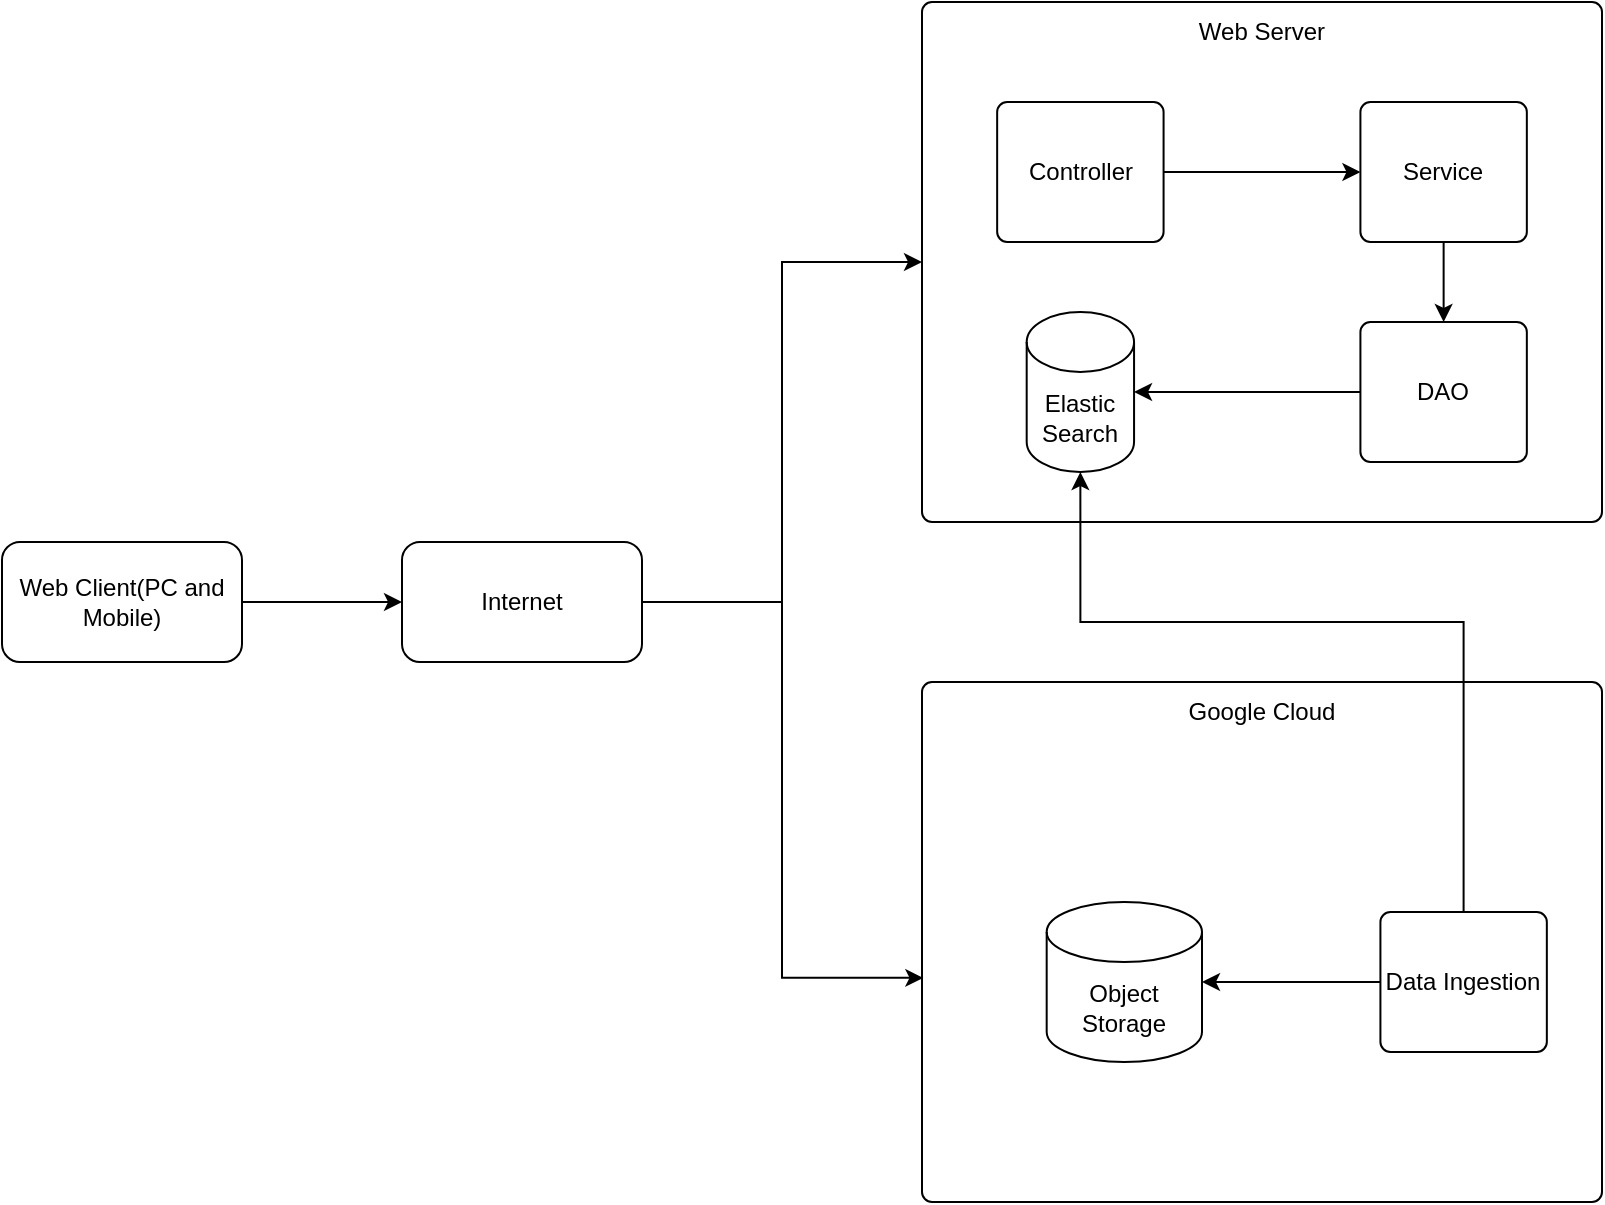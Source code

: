 <mxfile version="15.8.7" type="device"><diagram id="bUW4yNMQlfudMBzeO-ho" name="第 1 页"><mxGraphModel dx="596" dy="1257" grid="1" gridSize="10" guides="1" tooltips="1" connect="1" arrows="1" fold="1" page="1" pageScale="1" pageWidth="583" pageHeight="413" math="0" shadow="0"><root><mxCell id="0"/><mxCell id="1" parent="0"/><mxCell id="ev_oz2vp4c7mExaCjZvF-22" style="edgeStyle=orthogonalEdgeStyle;rounded=0;orthogonalLoop=1;jettySize=auto;html=1;entryX=0;entryY=0.5;entryDx=0;entryDy=0;" edge="1" parent="1" source="Hki37eUcHMxQLdvZH6Xc-1" target="ev_oz2vp4c7mExaCjZvF-21"><mxGeometry relative="1" as="geometry"/></mxCell><mxCell id="Hki37eUcHMxQLdvZH6Xc-1" value="Web Client(PC and Mobile)" style="rounded=1;whiteSpace=wrap;html=1;" parent="1" vertex="1"><mxGeometry x="20" y="230" width="120" height="60" as="geometry"/></mxCell><mxCell id="ev_oz2vp4c7mExaCjZvF-2" value="" style="rounded=1;absoluteArcSize=1;html=1;arcSize=10;" vertex="1" parent="1"><mxGeometry x="480" y="-40" width="340" height="260" as="geometry"/></mxCell><mxCell id="ev_oz2vp4c7mExaCjZvF-3" value="Web Server" style="html=1;shape=mxgraph.er.anchor;whiteSpace=wrap;" vertex="1" parent="ev_oz2vp4c7mExaCjZvF-2"><mxGeometry width="340" height="30" as="geometry"/></mxCell><mxCell id="ev_oz2vp4c7mExaCjZvF-7" style="edgeStyle=orthogonalEdgeStyle;rounded=0;orthogonalLoop=1;jettySize=auto;html=1;" edge="1" parent="ev_oz2vp4c7mExaCjZvF-2" source="ev_oz2vp4c7mExaCjZvF-4" target="ev_oz2vp4c7mExaCjZvF-6"><mxGeometry relative="1" as="geometry"/></mxCell><mxCell id="ev_oz2vp4c7mExaCjZvF-4" value="Controller" style="rounded=1;absoluteArcSize=1;html=1;arcSize=10;whiteSpace=wrap;points=[];strokeColor=inherit;fillColor=inherit;" vertex="1" parent="ev_oz2vp4c7mExaCjZvF-2"><mxGeometry x="37.581" y="50" width="83.211" height="70" as="geometry"/></mxCell><mxCell id="ev_oz2vp4c7mExaCjZvF-10" style="edgeStyle=orthogonalEdgeStyle;rounded=0;orthogonalLoop=1;jettySize=auto;html=1;" edge="1" parent="ev_oz2vp4c7mExaCjZvF-2" source="ev_oz2vp4c7mExaCjZvF-6" target="ev_oz2vp4c7mExaCjZvF-8"><mxGeometry relative="1" as="geometry"/></mxCell><mxCell id="ev_oz2vp4c7mExaCjZvF-6" value="Service" style="rounded=1;absoluteArcSize=1;html=1;arcSize=10;whiteSpace=wrap;points=[];strokeColor=inherit;fillColor=inherit;" vertex="1" parent="ev_oz2vp4c7mExaCjZvF-2"><mxGeometry x="219.212" y="50" width="83.211" height="70" as="geometry"/></mxCell><mxCell id="ev_oz2vp4c7mExaCjZvF-11" style="edgeStyle=orthogonalEdgeStyle;rounded=0;orthogonalLoop=1;jettySize=auto;html=1;" edge="1" parent="ev_oz2vp4c7mExaCjZvF-2" source="ev_oz2vp4c7mExaCjZvF-8" target="ev_oz2vp4c7mExaCjZvF-9"><mxGeometry relative="1" as="geometry"/></mxCell><mxCell id="ev_oz2vp4c7mExaCjZvF-8" value="DAO" style="rounded=1;absoluteArcSize=1;html=1;arcSize=10;whiteSpace=wrap;points=[];strokeColor=inherit;fillColor=inherit;" vertex="1" parent="ev_oz2vp4c7mExaCjZvF-2"><mxGeometry x="219.212" y="160" width="83.211" height="70" as="geometry"/></mxCell><mxCell id="ev_oz2vp4c7mExaCjZvF-9" value="Elastic&lt;br&gt;Search" style="shape=cylinder3;whiteSpace=wrap;html=1;boundedLbl=1;backgroundOutline=1;size=15;" vertex="1" parent="ev_oz2vp4c7mExaCjZvF-2"><mxGeometry x="52.344" y="155" width="53.684" height="80" as="geometry"/></mxCell><mxCell id="ev_oz2vp4c7mExaCjZvF-12" value="" style="rounded=1;absoluteArcSize=1;html=1;arcSize=10;" vertex="1" parent="1"><mxGeometry x="480" y="300" width="340" height="260" as="geometry"/></mxCell><mxCell id="ev_oz2vp4c7mExaCjZvF-13" value="Google Cloud" style="html=1;shape=mxgraph.er.anchor;whiteSpace=wrap;" vertex="1" parent="ev_oz2vp4c7mExaCjZvF-12"><mxGeometry width="340" height="30" as="geometry"/></mxCell><mxCell id="ev_oz2vp4c7mExaCjZvF-25" value="Object&lt;br&gt;Storage" style="shape=cylinder3;whiteSpace=wrap;html=1;boundedLbl=1;backgroundOutline=1;size=15;" vertex="1" parent="ev_oz2vp4c7mExaCjZvF-12"><mxGeometry x="62.34" y="110" width="77.66" height="80" as="geometry"/></mxCell><mxCell id="ev_oz2vp4c7mExaCjZvF-27" style="edgeStyle=orthogonalEdgeStyle;rounded=0;orthogonalLoop=1;jettySize=auto;html=1;" edge="1" parent="ev_oz2vp4c7mExaCjZvF-12" source="ev_oz2vp4c7mExaCjZvF-26" target="ev_oz2vp4c7mExaCjZvF-25"><mxGeometry relative="1" as="geometry"/></mxCell><mxCell id="ev_oz2vp4c7mExaCjZvF-26" value="Data Ingestion" style="rounded=1;absoluteArcSize=1;html=1;arcSize=10;whiteSpace=wrap;points=[];strokeColor=inherit;fillColor=inherit;" vertex="1" parent="ev_oz2vp4c7mExaCjZvF-12"><mxGeometry x="229.212" y="115" width="83.211" height="70" as="geometry"/></mxCell><mxCell id="ev_oz2vp4c7mExaCjZvF-23" style="edgeStyle=orthogonalEdgeStyle;rounded=0;orthogonalLoop=1;jettySize=auto;html=1;entryX=0;entryY=0.5;entryDx=0;entryDy=0;" edge="1" parent="1" source="ev_oz2vp4c7mExaCjZvF-21" target="ev_oz2vp4c7mExaCjZvF-2"><mxGeometry relative="1" as="geometry"/></mxCell><mxCell id="ev_oz2vp4c7mExaCjZvF-24" style="edgeStyle=orthogonalEdgeStyle;rounded=0;orthogonalLoop=1;jettySize=auto;html=1;entryX=0.002;entryY=0.569;entryDx=0;entryDy=0;entryPerimeter=0;" edge="1" parent="1" source="ev_oz2vp4c7mExaCjZvF-21" target="ev_oz2vp4c7mExaCjZvF-12"><mxGeometry relative="1" as="geometry"/></mxCell><mxCell id="ev_oz2vp4c7mExaCjZvF-21" value="Internet" style="rounded=1;whiteSpace=wrap;html=1;" vertex="1" parent="1"><mxGeometry x="220" y="230" width="120" height="60" as="geometry"/></mxCell><mxCell id="ev_oz2vp4c7mExaCjZvF-28" style="edgeStyle=orthogonalEdgeStyle;rounded=0;orthogonalLoop=1;jettySize=auto;html=1;entryX=0.5;entryY=1;entryDx=0;entryDy=0;entryPerimeter=0;" edge="1" parent="1" source="ev_oz2vp4c7mExaCjZvF-26" target="ev_oz2vp4c7mExaCjZvF-9"><mxGeometry relative="1" as="geometry"><Array as="points"><mxPoint x="751" y="270"/><mxPoint x="559" y="270"/></Array></mxGeometry></mxCell></root></mxGraphModel></diagram></mxfile>